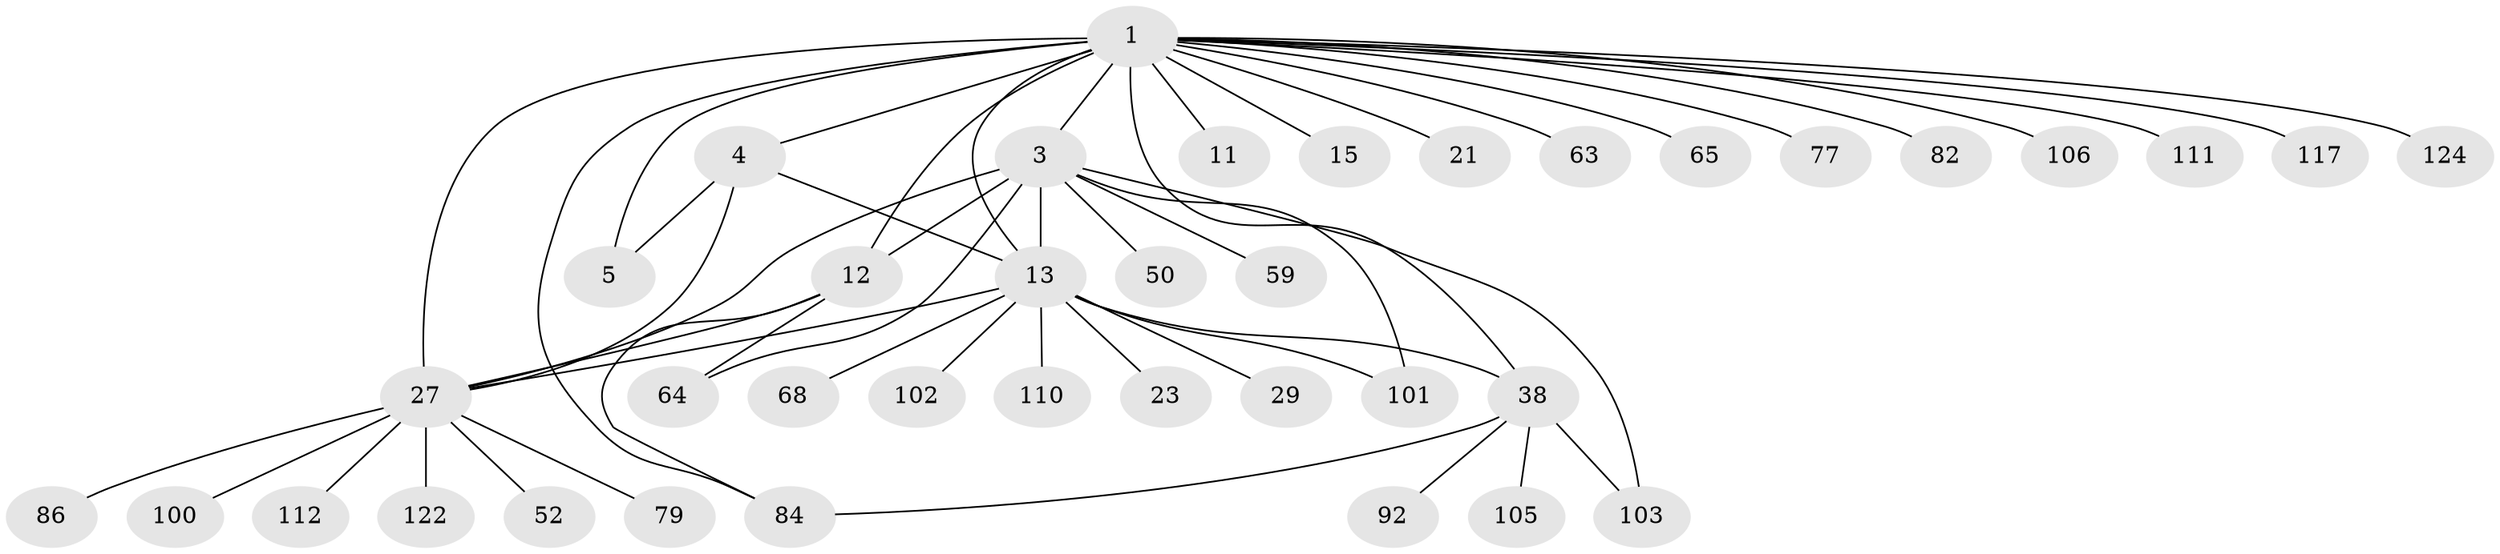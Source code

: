 // original degree distribution, {2: 0.20634920634920634, 15: 0.007936507936507936, 11: 0.007936507936507936, 5: 0.05555555555555555, 16: 0.007936507936507936, 13: 0.007936507936507936, 4: 0.06349206349206349, 3: 0.1349206349206349, 8: 0.007936507936507936, 6: 0.007936507936507936, 12: 0.007936507936507936, 1: 0.47619047619047616, 7: 0.007936507936507936}
// Generated by graph-tools (version 1.1) at 2025/18/03/04/25 18:18:15]
// undirected, 38 vertices, 51 edges
graph export_dot {
graph [start="1"]
  node [color=gray90,style=filled];
  1 [super="+2+6"];
  3 [super="+97+49+26+20+17+46+8"];
  4 [super="+47"];
  5 [super="+22+32+40+76"];
  11 [super="+78+71"];
  12 [super="+39+34+73+48+90"];
  13 [super="+69+83+107+120+14"];
  15;
  21;
  23;
  27 [super="+30+28"];
  29;
  38 [super="+43+60"];
  50;
  52;
  59;
  63;
  64 [super="+94"];
  65;
  68;
  77;
  79;
  82;
  84 [super="+93"];
  86;
  92 [super="+109"];
  100;
  101 [super="+104"];
  102 [super="+113"];
  103;
  105;
  106;
  110;
  111;
  112;
  117 [super="+123"];
  122;
  124;
  1 -- 65;
  1 -- 3 [weight=2];
  1 -- 4;
  1 -- 5;
  1 -- 11 [weight=2];
  1 -- 12;
  1 -- 13 [weight=5];
  1 -- 15;
  1 -- 82;
  1 -- 84;
  1 -- 117;
  1 -- 124;
  1 -- 63;
  1 -- 38;
  1 -- 106;
  1 -- 77;
  1 -- 111;
  1 -- 21;
  1 -- 27;
  3 -- 13 [weight=2];
  3 -- 59;
  3 -- 12 [weight=3];
  3 -- 64;
  3 -- 101;
  3 -- 103;
  3 -- 50;
  3 -- 27 [weight=3];
  4 -- 13;
  4 -- 5;
  4 -- 27;
  12 -- 64;
  12 -- 27;
  12 -- 84;
  13 -- 102;
  13 -- 68;
  13 -- 101;
  13 -- 38;
  13 -- 110;
  13 -- 23;
  13 -- 27 [weight=2];
  13 -- 29;
  27 -- 100;
  27 -- 79;
  27 -- 112;
  27 -- 52;
  27 -- 86;
  27 -- 122;
  38 -- 105;
  38 -- 103;
  38 -- 92;
  38 -- 84;
}

